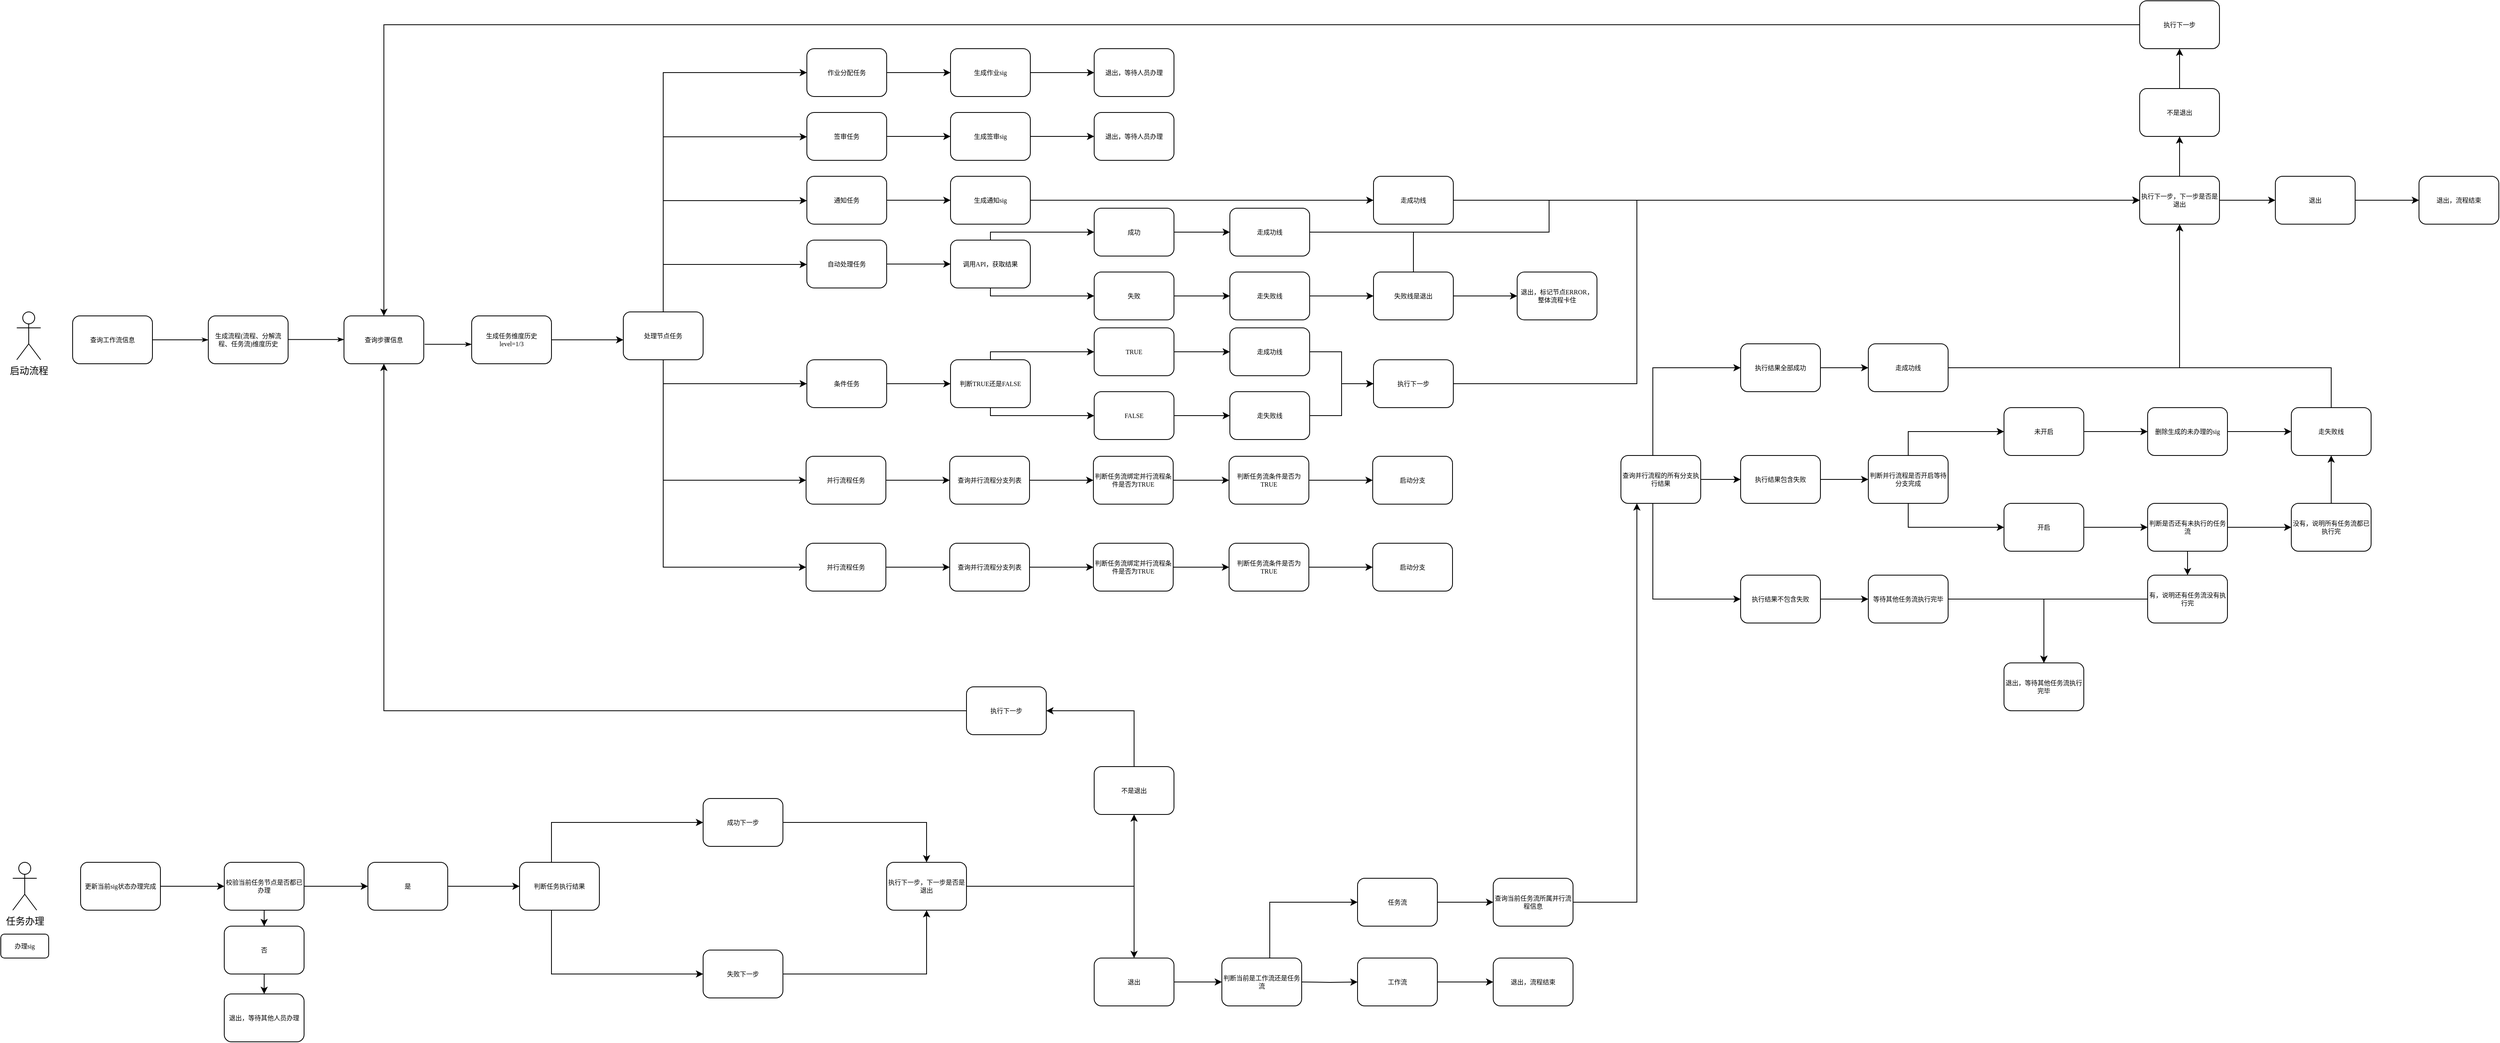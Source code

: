 <mxfile version="21.3.0" type="github">
  <diagram name="Page-1" id="74e2e168-ea6b-b213-b513-2b3c1d86103e">
    <mxGraphModel dx="2049" dy="1080" grid="1" gridSize="10" guides="1" tooltips="1" connect="1" arrows="1" fold="1" page="1" pageScale="1" pageWidth="1100" pageHeight="850" background="none" math="0" shadow="0">
      <root>
        <mxCell id="0" />
        <mxCell id="1" parent="0" />
        <mxCell id="Mo1ELPvoSkXUBXak0MwU-164" value="办理sig" style="rounded=1;whiteSpace=wrap;html=1;shadow=0;labelBackgroundColor=none;strokeWidth=1;fontFamily=Verdana;fontSize=8;align=center;" parent="1" vertex="1">
          <mxGeometry x="370" y="1660" width="60" height="30" as="geometry" />
        </mxCell>
        <mxCell id="Mo1ELPvoSkXUBXak0MwU-165" value="任务办理" style="shape=umlActor;verticalLabelPosition=bottom;verticalAlign=top;html=1;outlineConnect=0;" parent="1" vertex="1">
          <mxGeometry x="385" y="1570" width="30" height="60" as="geometry" />
        </mxCell>
        <mxCell id="Mo1ELPvoSkXUBXak0MwU-166" value="启动流程" style="shape=umlActor;verticalLabelPosition=bottom;verticalAlign=top;html=1;outlineConnect=0;" parent="1" vertex="1">
          <mxGeometry x="390" y="880" width="30" height="60" as="geometry" />
        </mxCell>
        <mxCell id="Mo1ELPvoSkXUBXak0MwU-169" value="" style="edgeStyle=orthogonalEdgeStyle;rounded=0;orthogonalLoop=1;jettySize=auto;html=1;entryX=0;entryY=0.5;entryDx=0;entryDy=0;" parent="1" source="Mo1ELPvoSkXUBXak0MwU-172" target="Mo1ELPvoSkXUBXak0MwU-186" edge="1">
          <mxGeometry relative="1" as="geometry">
            <mxPoint x="2520" y="1090" as="targetPoint" />
          </mxGeometry>
        </mxCell>
        <mxCell id="Mo1ELPvoSkXUBXak0MwU-170" value="" style="edgeStyle=orthogonalEdgeStyle;rounded=0;orthogonalLoop=1;jettySize=auto;html=1;entryX=0;entryY=0.5;entryDx=0;entryDy=0;" parent="1" source="Mo1ELPvoSkXUBXak0MwU-172" target="Mo1ELPvoSkXUBXak0MwU-182" edge="1">
          <mxGeometry relative="1" as="geometry">
            <mxPoint x="2510" y="1190" as="targetPoint" />
            <Array as="points">
              <mxPoint x="2440" y="1240" />
            </Array>
          </mxGeometry>
        </mxCell>
        <mxCell id="Mo1ELPvoSkXUBXak0MwU-171" value="" style="edgeStyle=orthogonalEdgeStyle;rounded=0;orthogonalLoop=1;jettySize=auto;html=1;entryX=0;entryY=0.5;entryDx=0;entryDy=0;" parent="1" source="Mo1ELPvoSkXUBXak0MwU-172" target="Mo1ELPvoSkXUBXak0MwU-174" edge="1">
          <mxGeometry relative="1" as="geometry">
            <mxPoint x="2510" y="1020" as="targetPoint" />
            <Array as="points">
              <mxPoint x="2440" y="950" />
            </Array>
          </mxGeometry>
        </mxCell>
        <mxCell id="Mo1ELPvoSkXUBXak0MwU-172" value="查询并行流程的所有分支执行结果" style="rounded=1;whiteSpace=wrap;html=1;shadow=0;labelBackgroundColor=none;strokeWidth=1;fontFamily=Verdana;fontSize=8;align=center;" parent="1" vertex="1">
          <mxGeometry x="2400" y="1060" width="100" height="60" as="geometry" />
        </mxCell>
        <mxCell id="Mo1ELPvoSkXUBXak0MwU-173" value="" style="edgeStyle=orthogonalEdgeStyle;rounded=0;orthogonalLoop=1;jettySize=auto;html=1;" parent="1" source="Mo1ELPvoSkXUBXak0MwU-174" edge="1">
          <mxGeometry relative="1" as="geometry">
            <mxPoint x="2710" y="950" as="targetPoint" />
          </mxGeometry>
        </mxCell>
        <mxCell id="Mo1ELPvoSkXUBXak0MwU-174" value="执行结果全部成功" style="rounded=1;whiteSpace=wrap;html=1;shadow=0;labelBackgroundColor=none;strokeWidth=1;fontFamily=Verdana;fontSize=8;align=center;" parent="1" vertex="1">
          <mxGeometry x="2550" y="920" width="100" height="60" as="geometry" />
        </mxCell>
        <mxCell id="Mo1ELPvoSkXUBXak0MwU-175" value="" style="edgeStyle=orthogonalEdgeStyle;rounded=0;orthogonalLoop=1;jettySize=auto;html=1;" parent="1" source="Mo1ELPvoSkXUBXak0MwU-177" target="Mo1ELPvoSkXUBXak0MwU-179" edge="1">
          <mxGeometry relative="1" as="geometry" />
        </mxCell>
        <mxCell id="Mo1ELPvoSkXUBXak0MwU-176" value="" style="edgeStyle=orthogonalEdgeStyle;rounded=0;orthogonalLoop=1;jettySize=auto;html=1;" parent="1" source="Mo1ELPvoSkXUBXak0MwU-177" target="Mo1ELPvoSkXUBXak0MwU-210" edge="1">
          <mxGeometry relative="1" as="geometry" />
        </mxCell>
        <mxCell id="Mo1ELPvoSkXUBXak0MwU-177" value="执行下一步，下一步是否是退出" style="rounded=1;whiteSpace=wrap;html=1;shadow=0;labelBackgroundColor=none;strokeWidth=1;fontFamily=Verdana;fontSize=8;align=center;" parent="1" vertex="1">
          <mxGeometry x="3050" y="710" width="100" height="60" as="geometry" />
        </mxCell>
        <mxCell id="Mo1ELPvoSkXUBXak0MwU-178" value="" style="edgeStyle=orthogonalEdgeStyle;rounded=0;orthogonalLoop=1;jettySize=auto;html=1;" parent="1" source="Mo1ELPvoSkXUBXak0MwU-179" target="Mo1ELPvoSkXUBXak0MwU-211" edge="1">
          <mxGeometry relative="1" as="geometry" />
        </mxCell>
        <mxCell id="Mo1ELPvoSkXUBXak0MwU-179" value="退出" style="rounded=1;whiteSpace=wrap;html=1;shadow=0;labelBackgroundColor=none;strokeWidth=1;fontFamily=Verdana;fontSize=8;align=center;" parent="1" vertex="1">
          <mxGeometry x="3220" y="710" width="100" height="60" as="geometry" />
        </mxCell>
        <mxCell id="Mo1ELPvoSkXUBXak0MwU-180" value="" style="edgeStyle=orthogonalEdgeStyle;rounded=0;orthogonalLoop=1;jettySize=auto;html=1;entryX=0.5;entryY=0;entryDx=0;entryDy=0;exitX=0;exitY=0.5;exitDx=0;exitDy=0;" parent="1" source="Mo1ELPvoSkXUBXak0MwU-294" target="Mo1ELPvoSkXUBXak0MwU-222" edge="1">
          <mxGeometry relative="1" as="geometry">
            <mxPoint x="2760" y="760" as="sourcePoint" />
            <mxPoint x="850" y="880" as="targetPoint" />
            <Array as="points">
              <mxPoint x="850" y="520" />
            </Array>
          </mxGeometry>
        </mxCell>
        <mxCell id="Mo1ELPvoSkXUBXak0MwU-181" value="" style="edgeStyle=orthogonalEdgeStyle;rounded=0;orthogonalLoop=1;jettySize=auto;html=1;" parent="1" source="Mo1ELPvoSkXUBXak0MwU-182" target="Mo1ELPvoSkXUBXak0MwU-184" edge="1">
          <mxGeometry relative="1" as="geometry" />
        </mxCell>
        <mxCell id="Mo1ELPvoSkXUBXak0MwU-182" value="执行结果不包含失败" style="rounded=1;whiteSpace=wrap;html=1;shadow=0;labelBackgroundColor=none;strokeWidth=1;fontFamily=Verdana;fontSize=8;align=center;" parent="1" vertex="1">
          <mxGeometry x="2550" y="1210" width="100" height="60" as="geometry" />
        </mxCell>
        <mxCell id="Mo1ELPvoSkXUBXak0MwU-183" value="" style="edgeStyle=orthogonalEdgeStyle;rounded=0;orthogonalLoop=1;jettySize=auto;html=1;" parent="1" source="Mo1ELPvoSkXUBXak0MwU-184" target="Mo1ELPvoSkXUBXak0MwU-190" edge="1">
          <mxGeometry relative="1" as="geometry" />
        </mxCell>
        <mxCell id="Mo1ELPvoSkXUBXak0MwU-184" value="等待其他任务流执行完毕" style="rounded=1;whiteSpace=wrap;html=1;shadow=0;labelBackgroundColor=none;strokeWidth=1;fontFamily=Verdana;fontSize=8;align=center;" parent="1" vertex="1">
          <mxGeometry x="2710" y="1210" width="100" height="60" as="geometry" />
        </mxCell>
        <mxCell id="Mo1ELPvoSkXUBXak0MwU-185" value="" style="edgeStyle=orthogonalEdgeStyle;rounded=0;orthogonalLoop=1;jettySize=auto;html=1;" parent="1" source="Mo1ELPvoSkXUBXak0MwU-186" target="Mo1ELPvoSkXUBXak0MwU-189" edge="1">
          <mxGeometry relative="1" as="geometry" />
        </mxCell>
        <mxCell id="Mo1ELPvoSkXUBXak0MwU-186" value="执行结果包含失败" style="rounded=1;whiteSpace=wrap;html=1;shadow=0;labelBackgroundColor=none;strokeWidth=1;fontFamily=Verdana;fontSize=8;align=center;" parent="1" vertex="1">
          <mxGeometry x="2550" y="1060" width="100" height="60" as="geometry" />
        </mxCell>
        <mxCell id="Mo1ELPvoSkXUBXak0MwU-187" value="" style="edgeStyle=orthogonalEdgeStyle;rounded=0;orthogonalLoop=1;jettySize=auto;html=1;" parent="1" source="Mo1ELPvoSkXUBXak0MwU-189" target="Mo1ELPvoSkXUBXak0MwU-194" edge="1">
          <mxGeometry relative="1" as="geometry">
            <Array as="points">
              <mxPoint x="2760" y="1150" />
            </Array>
          </mxGeometry>
        </mxCell>
        <mxCell id="Mo1ELPvoSkXUBXak0MwU-188" value="" style="edgeStyle=orthogonalEdgeStyle;rounded=0;orthogonalLoop=1;jettySize=auto;html=1;entryX=0;entryY=0.5;entryDx=0;entryDy=0;" parent="1" source="Mo1ELPvoSkXUBXak0MwU-189" target="Mo1ELPvoSkXUBXak0MwU-192" edge="1">
          <mxGeometry relative="1" as="geometry">
            <mxPoint x="2850" y="1030" as="targetPoint" />
            <Array as="points">
              <mxPoint x="2760" y="1030" />
              <mxPoint x="2880" y="1030" />
            </Array>
          </mxGeometry>
        </mxCell>
        <mxCell id="Mo1ELPvoSkXUBXak0MwU-189" value="判断并行流程是否开启等待分支完成" style="rounded=1;whiteSpace=wrap;html=1;shadow=0;labelBackgroundColor=none;strokeWidth=1;fontFamily=Verdana;fontSize=8;align=center;direction=west;" parent="1" vertex="1">
          <mxGeometry x="2710" y="1060" width="100" height="60" as="geometry" />
        </mxCell>
        <mxCell id="Mo1ELPvoSkXUBXak0MwU-190" value="退出，等待其他任务流执行完毕" style="rounded=1;whiteSpace=wrap;html=1;shadow=0;labelBackgroundColor=none;strokeWidth=1;fontFamily=Verdana;fontSize=8;align=center;" parent="1" vertex="1">
          <mxGeometry x="2880" y="1320" width="100" height="60" as="geometry" />
        </mxCell>
        <mxCell id="Mo1ELPvoSkXUBXak0MwU-191" value="" style="edgeStyle=orthogonalEdgeStyle;rounded=0;orthogonalLoop=1;jettySize=auto;html=1;" parent="1" source="Mo1ELPvoSkXUBXak0MwU-192" target="Mo1ELPvoSkXUBXak0MwU-321" edge="1">
          <mxGeometry relative="1" as="geometry" />
        </mxCell>
        <mxCell id="Mo1ELPvoSkXUBXak0MwU-192" value="未开启" style="rounded=1;whiteSpace=wrap;html=1;shadow=0;labelBackgroundColor=none;strokeWidth=1;fontFamily=Verdana;fontSize=8;align=center;" parent="1" vertex="1">
          <mxGeometry x="2880" y="1000" width="100" height="60" as="geometry" />
        </mxCell>
        <mxCell id="Mo1ELPvoSkXUBXak0MwU-193" value="" style="edgeStyle=orthogonalEdgeStyle;rounded=0;orthogonalLoop=1;jettySize=auto;html=1;" parent="1" source="Mo1ELPvoSkXUBXak0MwU-194" target="Mo1ELPvoSkXUBXak0MwU-197" edge="1">
          <mxGeometry relative="1" as="geometry" />
        </mxCell>
        <mxCell id="Mo1ELPvoSkXUBXak0MwU-194" value="开启" style="rounded=1;whiteSpace=wrap;html=1;shadow=0;labelBackgroundColor=none;strokeWidth=1;fontFamily=Verdana;fontSize=8;align=center;" parent="1" vertex="1">
          <mxGeometry x="2880" y="1120" width="100" height="60" as="geometry" />
        </mxCell>
        <mxCell id="Mo1ELPvoSkXUBXak0MwU-195" value="" style="edgeStyle=orthogonalEdgeStyle;rounded=0;orthogonalLoop=1;jettySize=auto;html=1;" parent="1" source="Mo1ELPvoSkXUBXak0MwU-197" target="Mo1ELPvoSkXUBXak0MwU-199" edge="1">
          <mxGeometry relative="1" as="geometry" />
        </mxCell>
        <mxCell id="Mo1ELPvoSkXUBXak0MwU-196" value="" style="edgeStyle=orthogonalEdgeStyle;rounded=0;orthogonalLoop=1;jettySize=auto;html=1;" parent="1" source="Mo1ELPvoSkXUBXak0MwU-197" target="Mo1ELPvoSkXUBXak0MwU-325" edge="1">
          <mxGeometry relative="1" as="geometry" />
        </mxCell>
        <mxCell id="Mo1ELPvoSkXUBXak0MwU-197" value="判断是否还有未执行的任务流" style="rounded=1;whiteSpace=wrap;html=1;shadow=0;labelBackgroundColor=none;strokeWidth=1;fontFamily=Verdana;fontSize=8;align=center;" parent="1" vertex="1">
          <mxGeometry x="3060" y="1120" width="100" height="60" as="geometry" />
        </mxCell>
        <mxCell id="Mo1ELPvoSkXUBXak0MwU-198" value="" style="edgeStyle=orthogonalEdgeStyle;rounded=0;orthogonalLoop=1;jettySize=auto;html=1;" parent="1" source="Mo1ELPvoSkXUBXak0MwU-199" target="Mo1ELPvoSkXUBXak0MwU-323" edge="1">
          <mxGeometry relative="1" as="geometry" />
        </mxCell>
        <mxCell id="Mo1ELPvoSkXUBXak0MwU-199" value="没有，说明所有任务流都已执行完" style="rounded=1;whiteSpace=wrap;html=1;shadow=0;labelBackgroundColor=none;strokeWidth=1;fontFamily=Verdana;fontSize=8;align=center;" parent="1" vertex="1">
          <mxGeometry x="3240" y="1120" width="100" height="60" as="geometry" />
        </mxCell>
        <mxCell id="Mo1ELPvoSkXUBXak0MwU-200" value="" style="edgeStyle=orthogonalEdgeStyle;rounded=0;orthogonalLoop=1;jettySize=auto;html=1;" parent="1" target="Mo1ELPvoSkXUBXak0MwU-203" edge="1">
          <mxGeometry relative="1" as="geometry">
            <mxPoint x="1960" y="1690" as="sourcePoint" />
            <Array as="points">
              <mxPoint x="1960" y="1620" />
            </Array>
          </mxGeometry>
        </mxCell>
        <mxCell id="Mo1ELPvoSkXUBXak0MwU-201" value="" style="edgeStyle=orthogonalEdgeStyle;rounded=0;orthogonalLoop=1;jettySize=auto;html=1;" parent="1" target="Mo1ELPvoSkXUBXak0MwU-205" edge="1">
          <mxGeometry relative="1" as="geometry">
            <mxPoint x="2000" y="1720" as="sourcePoint" />
          </mxGeometry>
        </mxCell>
        <mxCell id="Mo1ELPvoSkXUBXak0MwU-202" value="" style="edgeStyle=orthogonalEdgeStyle;rounded=0;orthogonalLoop=1;jettySize=auto;html=1;" parent="1" source="Mo1ELPvoSkXUBXak0MwU-203" target="Mo1ELPvoSkXUBXak0MwU-208" edge="1">
          <mxGeometry relative="1" as="geometry" />
        </mxCell>
        <mxCell id="Mo1ELPvoSkXUBXak0MwU-203" value="任务流" style="rounded=1;whiteSpace=wrap;html=1;shadow=0;labelBackgroundColor=none;strokeWidth=1;fontFamily=Verdana;fontSize=8;align=center;" parent="1" vertex="1">
          <mxGeometry x="2070" y="1590" width="100" height="60" as="geometry" />
        </mxCell>
        <mxCell id="Mo1ELPvoSkXUBXak0MwU-204" value="" style="edgeStyle=orthogonalEdgeStyle;rounded=0;orthogonalLoop=1;jettySize=auto;html=1;" parent="1" source="Mo1ELPvoSkXUBXak0MwU-205" target="Mo1ELPvoSkXUBXak0MwU-206" edge="1">
          <mxGeometry relative="1" as="geometry" />
        </mxCell>
        <mxCell id="Mo1ELPvoSkXUBXak0MwU-205" value="工作流" style="rounded=1;whiteSpace=wrap;html=1;shadow=0;labelBackgroundColor=none;strokeWidth=1;fontFamily=Verdana;fontSize=8;align=center;" parent="1" vertex="1">
          <mxGeometry x="2070" y="1690" width="100" height="60" as="geometry" />
        </mxCell>
        <mxCell id="Mo1ELPvoSkXUBXak0MwU-206" value="退出，流程结束" style="rounded=1;whiteSpace=wrap;html=1;shadow=0;labelBackgroundColor=none;strokeWidth=1;fontFamily=Verdana;fontSize=8;align=center;" parent="1" vertex="1">
          <mxGeometry x="2240" y="1690" width="100" height="60" as="geometry" />
        </mxCell>
        <mxCell id="Mo1ELPvoSkXUBXak0MwU-207" value="" style="edgeStyle=orthogonalEdgeStyle;rounded=0;orthogonalLoop=1;jettySize=auto;html=1;" parent="1" source="Mo1ELPvoSkXUBXak0MwU-208" target="Mo1ELPvoSkXUBXak0MwU-172" edge="1">
          <mxGeometry relative="1" as="geometry">
            <Array as="points">
              <mxPoint x="2420" y="1620" />
            </Array>
          </mxGeometry>
        </mxCell>
        <mxCell id="Mo1ELPvoSkXUBXak0MwU-208" value="查询当前任务流所属并行流程信息" style="rounded=1;whiteSpace=wrap;html=1;shadow=0;labelBackgroundColor=none;strokeWidth=1;fontFamily=Verdana;fontSize=8;align=center;" parent="1" vertex="1">
          <mxGeometry x="2240" y="1590" width="100" height="60" as="geometry" />
        </mxCell>
        <mxCell id="Mo1ELPvoSkXUBXak0MwU-209" value="" style="edgeStyle=orthogonalEdgeStyle;rounded=0;orthogonalLoop=1;jettySize=auto;html=1;" parent="1" source="Mo1ELPvoSkXUBXak0MwU-210" target="Mo1ELPvoSkXUBXak0MwU-294" edge="1">
          <mxGeometry relative="1" as="geometry" />
        </mxCell>
        <mxCell id="Mo1ELPvoSkXUBXak0MwU-210" value="不是退出" style="rounded=1;whiteSpace=wrap;html=1;shadow=0;labelBackgroundColor=none;strokeWidth=1;fontFamily=Verdana;fontSize=8;align=center;" parent="1" vertex="1">
          <mxGeometry x="3050" y="600" width="100" height="60" as="geometry" />
        </mxCell>
        <mxCell id="Mo1ELPvoSkXUBXak0MwU-211" value="退出，流程结束" style="rounded=1;whiteSpace=wrap;html=1;shadow=0;labelBackgroundColor=none;strokeWidth=1;fontFamily=Verdana;fontSize=8;align=center;" parent="1" vertex="1">
          <mxGeometry x="3400" y="710" width="100" height="60" as="geometry" />
        </mxCell>
        <mxCell id="Mo1ELPvoSkXUBXak0MwU-212" value="查询工作流信息" style="rounded=1;whiteSpace=wrap;html=1;shadow=0;labelBackgroundColor=none;strokeWidth=1;fontFamily=Verdana;fontSize=8;align=center;" parent="1" vertex="1">
          <mxGeometry x="460" y="885" width="100" height="60" as="geometry" />
        </mxCell>
        <mxCell id="Mo1ELPvoSkXUBXak0MwU-213" value="更新当前sig状态办理完成" style="rounded=1;whiteSpace=wrap;html=1;shadow=0;labelBackgroundColor=none;strokeWidth=1;fontFamily=Verdana;fontSize=8;align=center;" parent="1" vertex="1">
          <mxGeometry x="470" y="1570" width="100" height="60" as="geometry" />
        </mxCell>
        <mxCell id="Mo1ELPvoSkXUBXak0MwU-214" style="edgeStyle=orthogonalEdgeStyle;rounded=1;html=1;labelBackgroundColor=none;startArrow=none;startFill=0;startSize=5;endArrow=classicThin;endFill=1;endSize=5;jettySize=auto;orthogonalLoop=1;strokeWidth=1;fontFamily=Verdana;fontSize=8" parent="1" source="Mo1ELPvoSkXUBXak0MwU-212" target="Mo1ELPvoSkXUBXak0MwU-215" edge="1">
          <mxGeometry relative="1" as="geometry" />
        </mxCell>
        <mxCell id="Mo1ELPvoSkXUBXak0MwU-215" value="生成流程(流程、分解流程、任务流)维度历史&lt;br&gt;" style="rounded=1;whiteSpace=wrap;html=1;shadow=0;labelBackgroundColor=none;strokeWidth=1;fontFamily=Verdana;fontSize=8;align=center;" parent="1" vertex="1">
          <mxGeometry x="630" y="885" width="100" height="60" as="geometry" />
        </mxCell>
        <mxCell id="Mo1ELPvoSkXUBXak0MwU-216" style="edgeStyle=orthogonalEdgeStyle;rounded=1;html=1;labelBackgroundColor=none;startArrow=none;startFill=0;startSize=5;endArrow=classicThin;endFill=1;endSize=5;jettySize=auto;orthogonalLoop=1;strokeWidth=1;fontFamily=Verdana;fontSize=8" parent="1" edge="1">
          <mxGeometry relative="1" as="geometry">
            <mxPoint x="730" y="914.66" as="sourcePoint" />
            <mxPoint x="800" y="914.66" as="targetPoint" />
          </mxGeometry>
        </mxCell>
        <mxCell id="Mo1ELPvoSkXUBXak0MwU-217" value="" style="edgeStyle=orthogonalEdgeStyle;rounded=0;orthogonalLoop=1;jettySize=auto;html=1;" parent="1" source="Mo1ELPvoSkXUBXak0MwU-218" target="Mo1ELPvoSkXUBXak0MwU-220" edge="1">
          <mxGeometry relative="1" as="geometry" />
        </mxCell>
        <mxCell id="Mo1ELPvoSkXUBXak0MwU-218" value="校验当前任务节点是否都已办理" style="rounded=1;whiteSpace=wrap;html=1;shadow=0;labelBackgroundColor=none;strokeWidth=1;fontFamily=Verdana;fontSize=8;align=center;" parent="1" vertex="1">
          <mxGeometry x="650" y="1570" width="100" height="60" as="geometry" />
        </mxCell>
        <mxCell id="Mo1ELPvoSkXUBXak0MwU-219" value="" style="edgeStyle=orthogonalEdgeStyle;rounded=0;orthogonalLoop=1;jettySize=auto;html=1;" parent="1" source="Mo1ELPvoSkXUBXak0MwU-220" target="Mo1ELPvoSkXUBXak0MwU-221" edge="1">
          <mxGeometry relative="1" as="geometry" />
        </mxCell>
        <mxCell id="Mo1ELPvoSkXUBXak0MwU-220" value="否" style="rounded=1;whiteSpace=wrap;html=1;shadow=0;labelBackgroundColor=none;strokeWidth=1;fontFamily=Verdana;fontSize=8;align=center;" parent="1" vertex="1">
          <mxGeometry x="650" y="1650" width="100" height="60" as="geometry" />
        </mxCell>
        <mxCell id="Mo1ELPvoSkXUBXak0MwU-221" value="退出，等待其他人员办理" style="rounded=1;whiteSpace=wrap;html=1;shadow=0;labelBackgroundColor=none;strokeWidth=1;fontFamily=Verdana;fontSize=8;align=center;" parent="1" vertex="1">
          <mxGeometry x="650" y="1735" width="100" height="60" as="geometry" />
        </mxCell>
        <mxCell id="Mo1ELPvoSkXUBXak0MwU-222" value="查询步骤信息" style="rounded=1;whiteSpace=wrap;html=1;shadow=0;labelBackgroundColor=none;strokeWidth=1;fontFamily=Verdana;fontSize=8;align=center;" parent="1" vertex="1">
          <mxGeometry x="800" y="885" width="100" height="60" as="geometry" />
        </mxCell>
        <mxCell id="Mo1ELPvoSkXUBXak0MwU-223" value="是" style="rounded=1;whiteSpace=wrap;html=1;shadow=0;labelBackgroundColor=none;strokeWidth=1;fontFamily=Verdana;fontSize=8;align=center;" parent="1" vertex="1">
          <mxGeometry x="830" y="1570" width="100" height="60" as="geometry" />
        </mxCell>
        <mxCell id="Mo1ELPvoSkXUBXak0MwU-224" value="生成任务维度历史&lt;br&gt;level=1/3" style="rounded=1;whiteSpace=wrap;html=1;shadow=0;labelBackgroundColor=none;strokeWidth=1;fontFamily=Verdana;fontSize=8;align=center;" parent="1" vertex="1">
          <mxGeometry x="960" y="885" width="100" height="60" as="geometry" />
        </mxCell>
        <mxCell id="Mo1ELPvoSkXUBXak0MwU-225" value="判断任务执行结果" style="rounded=1;whiteSpace=wrap;html=1;shadow=0;labelBackgroundColor=none;strokeWidth=1;fontFamily=Verdana;fontSize=8;align=center;" parent="1" vertex="1">
          <mxGeometry x="1020" y="1570" width="100" height="60" as="geometry" />
        </mxCell>
        <mxCell id="Mo1ELPvoSkXUBXak0MwU-226" value="" style="edgeStyle=orthogonalEdgeStyle;rounded=0;orthogonalLoop=1;jettySize=auto;html=1;exitX=0.5;exitY=0;exitDx=0;exitDy=0;entryX=0;entryY=0.5;entryDx=0;entryDy=0;" parent="1" source="Mo1ELPvoSkXUBXak0MwU-227" target="Mo1ELPvoSkXUBXak0MwU-258" edge="1">
          <mxGeometry relative="1" as="geometry">
            <mxPoint x="1380" y="720" as="targetPoint" />
            <Array as="points">
              <mxPoint x="1200" y="580" />
            </Array>
          </mxGeometry>
        </mxCell>
        <mxCell id="p_1ujIEU_TvKa2vmPhwm-10" style="edgeStyle=orthogonalEdgeStyle;rounded=0;orthogonalLoop=1;jettySize=auto;html=1;exitX=0.5;exitY=1;exitDx=0;exitDy=0;entryX=0;entryY=0.5;entryDx=0;entryDy=0;" edge="1" parent="1" source="Mo1ELPvoSkXUBXak0MwU-227" target="p_1ujIEU_TvKa2vmPhwm-2">
          <mxGeometry relative="1" as="geometry" />
        </mxCell>
        <mxCell id="p_1ujIEU_TvKa2vmPhwm-11" style="edgeStyle=orthogonalEdgeStyle;rounded=0;orthogonalLoop=1;jettySize=auto;html=1;exitX=0.5;exitY=1;exitDx=0;exitDy=0;entryX=0;entryY=0.5;entryDx=0;entryDy=0;" edge="1" parent="1" source="Mo1ELPvoSkXUBXak0MwU-227" target="Mo1ELPvoSkXUBXak0MwU-260">
          <mxGeometry relative="1" as="geometry" />
        </mxCell>
        <mxCell id="Mo1ELPvoSkXUBXak0MwU-227" value="处理节点任务" style="rounded=1;whiteSpace=wrap;html=1;shadow=0;labelBackgroundColor=none;strokeWidth=1;fontFamily=Verdana;fontSize=8;align=center;" parent="1" vertex="1">
          <mxGeometry x="1150" y="880" width="100" height="60" as="geometry" />
        </mxCell>
        <mxCell id="Mo1ELPvoSkXUBXak0MwU-228" value="" style="edgeStyle=orthogonalEdgeStyle;rounded=0;orthogonalLoop=1;jettySize=auto;html=1;entryX=0.5;entryY=0;entryDx=0;entryDy=0;" parent="1" source="Mo1ELPvoSkXUBXak0MwU-229" target="Mo1ELPvoSkXUBXak0MwU-245" edge="1">
          <mxGeometry relative="1" as="geometry">
            <mxPoint x="1530" y="1560" as="targetPoint" />
          </mxGeometry>
        </mxCell>
        <mxCell id="Mo1ELPvoSkXUBXak0MwU-229" value="成功下一步" style="rounded=1;whiteSpace=wrap;html=1;shadow=0;labelBackgroundColor=none;strokeWidth=1;fontFamily=Verdana;fontSize=8;align=center;" parent="1" vertex="1">
          <mxGeometry x="1250" y="1490" width="100" height="60" as="geometry" />
        </mxCell>
        <mxCell id="Mo1ELPvoSkXUBXak0MwU-230" value="" style="edgeStyle=orthogonalEdgeStyle;rounded=0;orthogonalLoop=1;jettySize=auto;html=1;entryX=0.5;entryY=1;entryDx=0;entryDy=0;" parent="1" source="Mo1ELPvoSkXUBXak0MwU-231" target="Mo1ELPvoSkXUBXak0MwU-245" edge="1">
          <mxGeometry relative="1" as="geometry">
            <mxPoint x="1430" y="1710" as="targetPoint" />
          </mxGeometry>
        </mxCell>
        <mxCell id="Mo1ELPvoSkXUBXak0MwU-231" value="失败下一步" style="rounded=1;whiteSpace=wrap;html=1;shadow=0;labelBackgroundColor=none;strokeWidth=1;fontFamily=Verdana;fontSize=8;align=center;" parent="1" vertex="1">
          <mxGeometry x="1250" y="1680" width="100" height="60" as="geometry" />
        </mxCell>
        <mxCell id="Mo1ELPvoSkXUBXak0MwU-232" style="edgeStyle=orthogonalEdgeStyle;rounded=1;html=1;labelBackgroundColor=none;startArrow=none;startFill=0;startSize=5;endArrow=classicThin;endFill=1;endSize=5;jettySize=auto;orthogonalLoop=1;strokeWidth=1;fontFamily=Verdana;fontSize=8;exitX=1.011;exitY=0.593;exitDx=0;exitDy=0;exitPerimeter=0;" parent="1" source="Mo1ELPvoSkXUBXak0MwU-222" target="Mo1ELPvoSkXUBXak0MwU-224" edge="1">
          <mxGeometry relative="1" as="geometry">
            <mxPoint x="740.0" y="924.66" as="sourcePoint" />
            <mxPoint x="810.0" y="924.66" as="targetPoint" />
            <Array as="points">
              <mxPoint x="940" y="920" />
              <mxPoint x="940" y="920" />
            </Array>
          </mxGeometry>
        </mxCell>
        <mxCell id="Mo1ELPvoSkXUBXak0MwU-233" value="" style="edgeStyle=orthogonalEdgeStyle;rounded=0;orthogonalLoop=1;jettySize=auto;html=1;" parent="1" source="Mo1ELPvoSkXUBXak0MwU-224" target="Mo1ELPvoSkXUBXak0MwU-227" edge="1">
          <mxGeometry relative="1" as="geometry">
            <Array as="points">
              <mxPoint x="1100" y="915" />
              <mxPoint x="1100" y="915" />
            </Array>
          </mxGeometry>
        </mxCell>
        <mxCell id="Mo1ELPvoSkXUBXak0MwU-234" value="" style="edgeStyle=orthogonalEdgeStyle;rounded=0;orthogonalLoop=1;jettySize=auto;html=1;" parent="1" source="Mo1ELPvoSkXUBXak0MwU-213" target="Mo1ELPvoSkXUBXak0MwU-218" edge="1">
          <mxGeometry relative="1" as="geometry" />
        </mxCell>
        <mxCell id="Mo1ELPvoSkXUBXak0MwU-235" value="" style="edgeStyle=orthogonalEdgeStyle;rounded=0;orthogonalLoop=1;jettySize=auto;html=1;" parent="1" source="Mo1ELPvoSkXUBXak0MwU-218" target="Mo1ELPvoSkXUBXak0MwU-223" edge="1">
          <mxGeometry relative="1" as="geometry" />
        </mxCell>
        <mxCell id="Mo1ELPvoSkXUBXak0MwU-236" value="" style="edgeStyle=orthogonalEdgeStyle;rounded=0;orthogonalLoop=1;jettySize=auto;html=1;entryX=0;entryY=0.5;entryDx=0;entryDy=0;" parent="1" source="Mo1ELPvoSkXUBXak0MwU-223" target="Mo1ELPvoSkXUBXak0MwU-225" edge="1">
          <mxGeometry relative="1" as="geometry">
            <mxPoint x="1010" y="1600" as="targetPoint" />
          </mxGeometry>
        </mxCell>
        <mxCell id="Mo1ELPvoSkXUBXak0MwU-237" value="" style="edgeStyle=orthogonalEdgeStyle;rounded=0;orthogonalLoop=1;jettySize=auto;html=1;" parent="1" source="Mo1ELPvoSkXUBXak0MwU-225" target="Mo1ELPvoSkXUBXak0MwU-229" edge="1">
          <mxGeometry relative="1" as="geometry">
            <Array as="points">
              <mxPoint x="1060" y="1520" />
            </Array>
          </mxGeometry>
        </mxCell>
        <mxCell id="Mo1ELPvoSkXUBXak0MwU-238" value="" style="edgeStyle=orthogonalEdgeStyle;rounded=0;orthogonalLoop=1;jettySize=auto;html=1;" parent="1" source="Mo1ELPvoSkXUBXak0MwU-225" target="Mo1ELPvoSkXUBXak0MwU-231" edge="1">
          <mxGeometry relative="1" as="geometry">
            <Array as="points">
              <mxPoint x="1060" y="1710" />
            </Array>
          </mxGeometry>
        </mxCell>
        <mxCell id="Mo1ELPvoSkXUBXak0MwU-239" value="退出" style="rounded=1;whiteSpace=wrap;html=1;shadow=0;labelBackgroundColor=none;strokeWidth=1;fontFamily=Verdana;fontSize=8;align=center;" parent="1" vertex="1">
          <mxGeometry x="1740" y="1690" width="100" height="60" as="geometry" />
        </mxCell>
        <mxCell id="Mo1ELPvoSkXUBXak0MwU-240" value="" style="edgeStyle=orthogonalEdgeStyle;rounded=0;orthogonalLoop=1;jettySize=auto;html=1;entryX=0.5;entryY=1;entryDx=0;entryDy=0;" parent="1" source="Mo1ELPvoSkXUBXak0MwU-315" target="Mo1ELPvoSkXUBXak0MwU-222" edge="1">
          <mxGeometry relative="1" as="geometry">
            <mxPoint x="850" y="950" as="targetPoint" />
            <Array as="points" />
          </mxGeometry>
        </mxCell>
        <mxCell id="Mo1ELPvoSkXUBXak0MwU-241" value="" style="edgeStyle=orthogonalEdgeStyle;rounded=0;orthogonalLoop=1;jettySize=auto;html=1;entryX=1;entryY=0.5;entryDx=0;entryDy=0;" parent="1" source="Mo1ELPvoSkXUBXak0MwU-242" target="Mo1ELPvoSkXUBXak0MwU-315" edge="1">
          <mxGeometry relative="1" as="geometry">
            <mxPoint x="1790" y="1355" as="targetPoint" />
            <Array as="points">
              <mxPoint x="1790" y="1380" />
            </Array>
          </mxGeometry>
        </mxCell>
        <mxCell id="Mo1ELPvoSkXUBXak0MwU-242" value="不是退出" style="rounded=1;whiteSpace=wrap;html=1;shadow=0;labelBackgroundColor=none;strokeWidth=1;fontFamily=Verdana;fontSize=8;align=center;" parent="1" vertex="1">
          <mxGeometry x="1740" y="1450" width="100" height="60" as="geometry" />
        </mxCell>
        <mxCell id="Mo1ELPvoSkXUBXak0MwU-243" value="判断当前是工作流还是任务流" style="rounded=1;whiteSpace=wrap;html=1;shadow=0;labelBackgroundColor=none;strokeWidth=1;fontFamily=Verdana;fontSize=8;align=center;" parent="1" vertex="1">
          <mxGeometry x="1900" y="1690" width="100" height="60" as="geometry" />
        </mxCell>
        <mxCell id="Mo1ELPvoSkXUBXak0MwU-244" value="" style="edgeStyle=orthogonalEdgeStyle;rounded=0;orthogonalLoop=1;jettySize=auto;html=1;" parent="1" source="Mo1ELPvoSkXUBXak0MwU-239" target="Mo1ELPvoSkXUBXak0MwU-243" edge="1">
          <mxGeometry relative="1" as="geometry" />
        </mxCell>
        <mxCell id="Mo1ELPvoSkXUBXak0MwU-245" value="执行下一步，下一步是否是退出" style="rounded=1;whiteSpace=wrap;html=1;shadow=0;labelBackgroundColor=none;strokeWidth=1;fontFamily=Verdana;fontSize=8;align=center;" parent="1" vertex="1">
          <mxGeometry x="1480" y="1570" width="100" height="60" as="geometry" />
        </mxCell>
        <mxCell id="Mo1ELPvoSkXUBXak0MwU-246" style="edgeStyle=orthogonalEdgeStyle;rounded=0;orthogonalLoop=1;jettySize=auto;html=1;exitX=1;exitY=0.5;exitDx=0;exitDy=0;entryX=0.5;entryY=1;entryDx=0;entryDy=0;" parent="1" source="Mo1ELPvoSkXUBXak0MwU-245" target="Mo1ELPvoSkXUBXak0MwU-242" edge="1">
          <mxGeometry relative="1" as="geometry">
            <Array as="points">
              <mxPoint x="1790" y="1600" />
            </Array>
            <mxPoint x="1790" y="1520" as="targetPoint" />
          </mxGeometry>
        </mxCell>
        <mxCell id="Mo1ELPvoSkXUBXak0MwU-247" value="" style="edgeStyle=orthogonalEdgeStyle;rounded=0;orthogonalLoop=1;jettySize=auto;html=1;" parent="1" source="Mo1ELPvoSkXUBXak0MwU-245" target="Mo1ELPvoSkXUBXak0MwU-239" edge="1">
          <mxGeometry relative="1" as="geometry">
            <Array as="points">
              <mxPoint x="1790" y="1600" />
            </Array>
          </mxGeometry>
        </mxCell>
        <mxCell id="Mo1ELPvoSkXUBXak0MwU-248" value="" style="edgeStyle=orthogonalEdgeStyle;rounded=0;orthogonalLoop=1;jettySize=auto;html=1;" parent="1" edge="1">
          <mxGeometry relative="1" as="geometry">
            <mxPoint x="1200" y="739.5" as="sourcePoint" />
            <mxPoint x="1380" y="740.5" as="targetPoint" />
            <Array as="points">
              <mxPoint x="1200" y="740.5" />
              <mxPoint x="1380" y="740.5" />
            </Array>
          </mxGeometry>
        </mxCell>
        <mxCell id="Mo1ELPvoSkXUBXak0MwU-250" value="" style="edgeStyle=orthogonalEdgeStyle;rounded=0;orthogonalLoop=1;jettySize=auto;html=1;entryX=0;entryY=0.5;entryDx=0;entryDy=0;" parent="1" target="Mo1ELPvoSkXUBXak0MwU-262" edge="1">
          <mxGeometry relative="1" as="geometry">
            <mxPoint x="1200" y="1020" as="sourcePoint" />
            <mxPoint x="1360" y="1020" as="targetPoint" />
            <Array as="points">
              <mxPoint x="1200" y="970" />
            </Array>
          </mxGeometry>
        </mxCell>
        <mxCell id="Mo1ELPvoSkXUBXak0MwU-251" value="" style="edgeStyle=orthogonalEdgeStyle;rounded=0;orthogonalLoop=1;jettySize=auto;html=1;" parent="1" source="Mo1ELPvoSkXUBXak0MwU-252" edge="1">
          <mxGeometry relative="1" as="geometry">
            <mxPoint x="1560" y="820" as="targetPoint" />
          </mxGeometry>
        </mxCell>
        <mxCell id="Mo1ELPvoSkXUBXak0MwU-252" value="自动处理任务" style="rounded=1;whiteSpace=wrap;html=1;shadow=0;labelBackgroundColor=none;strokeWidth=1;fontFamily=Verdana;fontSize=8;align=center;" parent="1" vertex="1">
          <mxGeometry x="1380" y="790" width="100" height="60" as="geometry" />
        </mxCell>
        <mxCell id="Mo1ELPvoSkXUBXak0MwU-253" value="" style="edgeStyle=orthogonalEdgeStyle;rounded=0;orthogonalLoop=1;jettySize=auto;html=1;" parent="1" source="Mo1ELPvoSkXUBXak0MwU-254" target="Mo1ELPvoSkXUBXak0MwU-268" edge="1">
          <mxGeometry relative="1" as="geometry" />
        </mxCell>
        <mxCell id="Mo1ELPvoSkXUBXak0MwU-254" value="通知任务" style="rounded=1;whiteSpace=wrap;html=1;shadow=0;labelBackgroundColor=none;strokeWidth=1;fontFamily=Verdana;fontSize=8;align=center;" parent="1" vertex="1">
          <mxGeometry x="1380" y="710" width="100" height="60" as="geometry" />
        </mxCell>
        <mxCell id="Mo1ELPvoSkXUBXak0MwU-255" value="" style="edgeStyle=orthogonalEdgeStyle;rounded=0;orthogonalLoop=1;jettySize=auto;html=1;" parent="1" source="Mo1ELPvoSkXUBXak0MwU-256" target="Mo1ELPvoSkXUBXak0MwU-266" edge="1">
          <mxGeometry relative="1" as="geometry" />
        </mxCell>
        <mxCell id="Mo1ELPvoSkXUBXak0MwU-256" value="签审任务" style="rounded=1;whiteSpace=wrap;html=1;shadow=0;labelBackgroundColor=none;strokeWidth=1;fontFamily=Verdana;fontSize=8;align=center;" parent="1" vertex="1">
          <mxGeometry x="1380" y="630" width="100" height="60" as="geometry" />
        </mxCell>
        <mxCell id="Mo1ELPvoSkXUBXak0MwU-257" value="" style="edgeStyle=orthogonalEdgeStyle;rounded=0;orthogonalLoop=1;jettySize=auto;html=1;" parent="1" source="Mo1ELPvoSkXUBXak0MwU-258" target="Mo1ELPvoSkXUBXak0MwU-264" edge="1">
          <mxGeometry relative="1" as="geometry" />
        </mxCell>
        <mxCell id="Mo1ELPvoSkXUBXak0MwU-258" value="作业分配任务" style="rounded=1;whiteSpace=wrap;html=1;shadow=0;labelBackgroundColor=none;strokeWidth=1;fontFamily=Verdana;fontSize=8;align=center;" parent="1" vertex="1">
          <mxGeometry x="1380" y="550" width="100" height="60" as="geometry" />
        </mxCell>
        <mxCell id="Mo1ELPvoSkXUBXak0MwU-259" value="" style="edgeStyle=orthogonalEdgeStyle;rounded=0;orthogonalLoop=1;jettySize=auto;html=1;" parent="1" source="Mo1ELPvoSkXUBXak0MwU-260" target="Mo1ELPvoSkXUBXak0MwU-272" edge="1">
          <mxGeometry relative="1" as="geometry" />
        </mxCell>
        <mxCell id="Mo1ELPvoSkXUBXak0MwU-260" value="并行流程任务" style="rounded=1;whiteSpace=wrap;html=1;shadow=0;labelBackgroundColor=none;strokeWidth=1;fontFamily=Verdana;fontSize=8;align=center;" parent="1" vertex="1">
          <mxGeometry x="1379" y="1061" width="100" height="60" as="geometry" />
        </mxCell>
        <mxCell id="Mo1ELPvoSkXUBXak0MwU-261" value="" style="edgeStyle=orthogonalEdgeStyle;rounded=0;orthogonalLoop=1;jettySize=auto;html=1;" parent="1" source="Mo1ELPvoSkXUBXak0MwU-262" target="Mo1ELPvoSkXUBXak0MwU-270" edge="1">
          <mxGeometry relative="1" as="geometry" />
        </mxCell>
        <mxCell id="Mo1ELPvoSkXUBXak0MwU-262" value="条件任务" style="rounded=1;whiteSpace=wrap;html=1;shadow=0;labelBackgroundColor=none;strokeWidth=1;fontFamily=Verdana;fontSize=8;align=center;" parent="1" vertex="1">
          <mxGeometry x="1380" y="940" width="100" height="60" as="geometry" />
        </mxCell>
        <mxCell id="Mo1ELPvoSkXUBXak0MwU-263" value="" style="edgeStyle=orthogonalEdgeStyle;rounded=0;orthogonalLoop=1;jettySize=auto;html=1;" parent="1" source="Mo1ELPvoSkXUBXak0MwU-264" target="Mo1ELPvoSkXUBXak0MwU-282" edge="1">
          <mxGeometry relative="1" as="geometry" />
        </mxCell>
        <mxCell id="Mo1ELPvoSkXUBXak0MwU-264" value="生成作业sig" style="rounded=1;whiteSpace=wrap;html=1;shadow=0;labelBackgroundColor=none;strokeWidth=1;fontFamily=Verdana;fontSize=8;align=center;" parent="1" vertex="1">
          <mxGeometry x="1560" y="550" width="100" height="60" as="geometry" />
        </mxCell>
        <mxCell id="Mo1ELPvoSkXUBXak0MwU-265" value="" style="edgeStyle=orthogonalEdgeStyle;rounded=0;orthogonalLoop=1;jettySize=auto;html=1;" parent="1" source="Mo1ELPvoSkXUBXak0MwU-266" target="Mo1ELPvoSkXUBXak0MwU-284" edge="1">
          <mxGeometry relative="1" as="geometry" />
        </mxCell>
        <mxCell id="Mo1ELPvoSkXUBXak0MwU-266" value="生成签审sig" style="rounded=1;whiteSpace=wrap;html=1;shadow=0;labelBackgroundColor=none;strokeWidth=1;fontFamily=Verdana;fontSize=8;align=center;" parent="1" vertex="1">
          <mxGeometry x="1560" y="630" width="100" height="60" as="geometry" />
        </mxCell>
        <mxCell id="Mo1ELPvoSkXUBXak0MwU-267" value="" style="edgeStyle=orthogonalEdgeStyle;rounded=0;orthogonalLoop=1;jettySize=auto;html=1;exitX=1;exitY=0.25;exitDx=0;exitDy=0;" parent="1" source="Mo1ELPvoSkXUBXak0MwU-268" target="Mo1ELPvoSkXUBXak0MwU-286" edge="1">
          <mxGeometry relative="1" as="geometry">
            <Array as="points">
              <mxPoint x="1660" y="740" />
              <mxPoint x="2100" y="740" />
            </Array>
          </mxGeometry>
        </mxCell>
        <mxCell id="Mo1ELPvoSkXUBXak0MwU-268" value="生成通知sig" style="rounded=1;whiteSpace=wrap;html=1;shadow=0;labelBackgroundColor=none;strokeWidth=1;fontFamily=Verdana;fontSize=8;align=center;" parent="1" vertex="1">
          <mxGeometry x="1560" y="710" width="100" height="60" as="geometry" />
        </mxCell>
        <mxCell id="Mo1ELPvoSkXUBXak0MwU-269" value="" style="edgeStyle=orthogonalEdgeStyle;rounded=0;orthogonalLoop=1;jettySize=auto;html=1;" parent="1" source="Mo1ELPvoSkXUBXak0MwU-270" target="Mo1ELPvoSkXUBXak0MwU-291" edge="1">
          <mxGeometry relative="1" as="geometry">
            <Array as="points">
              <mxPoint x="1610" y="930" />
            </Array>
          </mxGeometry>
        </mxCell>
        <mxCell id="Mo1ELPvoSkXUBXak0MwU-270" value="判断TRUE还是FALSE" style="rounded=1;whiteSpace=wrap;html=1;shadow=0;labelBackgroundColor=none;strokeWidth=1;fontFamily=Verdana;fontSize=8;align=center;" parent="1" vertex="1">
          <mxGeometry x="1560" y="940" width="100" height="60" as="geometry" />
        </mxCell>
        <mxCell id="Mo1ELPvoSkXUBXak0MwU-271" value="" style="edgeStyle=orthogonalEdgeStyle;rounded=0;orthogonalLoop=1;jettySize=auto;html=1;" parent="1" source="Mo1ELPvoSkXUBXak0MwU-272" target="Mo1ELPvoSkXUBXak0MwU-275" edge="1">
          <mxGeometry relative="1" as="geometry" />
        </mxCell>
        <mxCell id="Mo1ELPvoSkXUBXak0MwU-272" value="查询并行流程分支列表" style="rounded=1;whiteSpace=wrap;html=1;shadow=0;labelBackgroundColor=none;strokeWidth=1;fontFamily=Verdana;fontSize=8;align=center;" parent="1" vertex="1">
          <mxGeometry x="1559" y="1061" width="100" height="60" as="geometry" />
        </mxCell>
        <mxCell id="Mo1ELPvoSkXUBXak0MwU-273" value="" style="edgeStyle=orthogonalEdgeStyle;rounded=0;orthogonalLoop=1;jettySize=auto;html=1;" parent="1" edge="1">
          <mxGeometry relative="1" as="geometry">
            <mxPoint x="1200" y="659.5" as="sourcePoint" />
            <mxPoint x="1380" y="660.5" as="targetPoint" />
            <Array as="points">
              <mxPoint x="1200" y="660.5" />
            </Array>
          </mxGeometry>
        </mxCell>
        <mxCell id="Mo1ELPvoSkXUBXak0MwU-274" value="" style="edgeStyle=orthogonalEdgeStyle;rounded=0;orthogonalLoop=1;jettySize=auto;html=1;" parent="1" source="Mo1ELPvoSkXUBXak0MwU-275" target="Mo1ELPvoSkXUBXak0MwU-277" edge="1">
          <mxGeometry relative="1" as="geometry" />
        </mxCell>
        <mxCell id="Mo1ELPvoSkXUBXak0MwU-275" value="判断任务流绑定并行流程条件是否为TRUE" style="rounded=1;whiteSpace=wrap;html=1;shadow=0;labelBackgroundColor=none;strokeWidth=1;fontFamily=Verdana;fontSize=8;align=center;" parent="1" vertex="1">
          <mxGeometry x="1739" y="1061" width="100" height="60" as="geometry" />
        </mxCell>
        <mxCell id="Mo1ELPvoSkXUBXak0MwU-276" value="" style="edgeStyle=orthogonalEdgeStyle;rounded=0;orthogonalLoop=1;jettySize=auto;html=1;" parent="1" source="Mo1ELPvoSkXUBXak0MwU-277" target="Mo1ELPvoSkXUBXak0MwU-280" edge="1">
          <mxGeometry relative="1" as="geometry" />
        </mxCell>
        <mxCell id="Mo1ELPvoSkXUBXak0MwU-277" value="判断任务流条件是否为TRUE" style="rounded=1;whiteSpace=wrap;html=1;shadow=0;labelBackgroundColor=none;strokeWidth=1;fontFamily=Verdana;fontSize=8;align=center;" parent="1" vertex="1">
          <mxGeometry x="1909" y="1061" width="100" height="60" as="geometry" />
        </mxCell>
        <mxCell id="Mo1ELPvoSkXUBXak0MwU-280" value="启动分支" style="rounded=1;whiteSpace=wrap;html=1;shadow=0;labelBackgroundColor=none;strokeWidth=1;fontFamily=Verdana;fontSize=8;align=center;" parent="1" vertex="1">
          <mxGeometry x="2089" y="1061" width="100" height="60" as="geometry" />
        </mxCell>
        <mxCell id="Mo1ELPvoSkXUBXak0MwU-282" value="退出，等待人员办理" style="rounded=1;whiteSpace=wrap;html=1;shadow=0;labelBackgroundColor=none;strokeWidth=1;fontFamily=Verdana;fontSize=8;align=center;" parent="1" vertex="1">
          <mxGeometry x="1740" y="550" width="100" height="60" as="geometry" />
        </mxCell>
        <mxCell id="Mo1ELPvoSkXUBXak0MwU-284" value="退出，等待人员办理" style="rounded=1;whiteSpace=wrap;html=1;shadow=0;labelBackgroundColor=none;strokeWidth=1;fontFamily=Verdana;fontSize=8;align=center;" parent="1" vertex="1">
          <mxGeometry x="1740" y="630" width="100" height="60" as="geometry" />
        </mxCell>
        <mxCell id="Mo1ELPvoSkXUBXak0MwU-285" value="" style="edgeStyle=orthogonalEdgeStyle;rounded=0;orthogonalLoop=1;jettySize=auto;html=1;entryX=0;entryY=0.5;entryDx=0;entryDy=0;" parent="1" source="Mo1ELPvoSkXUBXak0MwU-286" target="Mo1ELPvoSkXUBXak0MwU-177" edge="1">
          <mxGeometry relative="1" as="geometry">
            <mxPoint x="2270" y="740" as="targetPoint" />
          </mxGeometry>
        </mxCell>
        <mxCell id="Mo1ELPvoSkXUBXak0MwU-286" value="走成功线" style="rounded=1;whiteSpace=wrap;html=1;shadow=0;labelBackgroundColor=none;strokeWidth=1;fontFamily=Verdana;fontSize=8;align=center;" parent="1" vertex="1">
          <mxGeometry x="2090" y="710" width="100" height="60" as="geometry" />
        </mxCell>
        <mxCell id="Mo1ELPvoSkXUBXak0MwU-287" value="" style="edgeStyle=orthogonalEdgeStyle;rounded=0;orthogonalLoop=1;jettySize=auto;html=1;" parent="1" source="Mo1ELPvoSkXUBXak0MwU-288" edge="1">
          <mxGeometry relative="1" as="geometry">
            <mxPoint x="1740" y="780" as="targetPoint" />
            <Array as="points">
              <mxPoint x="1610" y="780" />
            </Array>
          </mxGeometry>
        </mxCell>
        <mxCell id="Mo1ELPvoSkXUBXak0MwU-288" value="调用API，获取结果" style="rounded=1;whiteSpace=wrap;html=1;shadow=0;labelBackgroundColor=none;strokeWidth=1;fontFamily=Verdana;fontSize=8;align=center;" parent="1" vertex="1">
          <mxGeometry x="1560" y="790" width="100" height="60" as="geometry" />
        </mxCell>
        <mxCell id="Mo1ELPvoSkXUBXak0MwU-289" value="" style="edgeStyle=orthogonalEdgeStyle;rounded=0;orthogonalLoop=1;jettySize=auto;html=1;exitX=0.5;exitY=1;exitDx=0;exitDy=0;entryX=0;entryY=0.5;entryDx=0;entryDy=0;" parent="1" source="Mo1ELPvoSkXUBXak0MwU-270" target="Mo1ELPvoSkXUBXak0MwU-301" edge="1">
          <mxGeometry relative="1" as="geometry">
            <Array as="points">
              <mxPoint x="1610" y="1010" />
              <mxPoint x="1740" y="1010" />
            </Array>
          </mxGeometry>
        </mxCell>
        <mxCell id="Mo1ELPvoSkXUBXak0MwU-290" value="" style="edgeStyle=orthogonalEdgeStyle;rounded=0;orthogonalLoop=1;jettySize=auto;html=1;" parent="1" source="Mo1ELPvoSkXUBXak0MwU-291" target="Mo1ELPvoSkXUBXak0MwU-307" edge="1">
          <mxGeometry relative="1" as="geometry" />
        </mxCell>
        <mxCell id="Mo1ELPvoSkXUBXak0MwU-291" value="TRUE" style="rounded=1;whiteSpace=wrap;html=1;shadow=0;labelBackgroundColor=none;strokeWidth=1;fontFamily=Verdana;fontSize=8;align=center;" parent="1" vertex="1">
          <mxGeometry x="1740" y="900" width="100" height="60" as="geometry" />
        </mxCell>
        <mxCell id="Mo1ELPvoSkXUBXak0MwU-292" value="" style="edgeStyle=orthogonalEdgeStyle;rounded=0;orthogonalLoop=1;jettySize=auto;html=1;" parent="1" source="Mo1ELPvoSkXUBXak0MwU-293" target="Mo1ELPvoSkXUBXak0MwU-309" edge="1">
          <mxGeometry relative="1" as="geometry" />
        </mxCell>
        <mxCell id="Mo1ELPvoSkXUBXak0MwU-293" value="成功" style="rounded=1;whiteSpace=wrap;html=1;shadow=0;labelBackgroundColor=none;strokeWidth=1;fontFamily=Verdana;fontSize=8;align=center;" parent="1" vertex="1">
          <mxGeometry x="1740" y="750" width="100" height="60" as="geometry" />
        </mxCell>
        <mxCell id="Mo1ELPvoSkXUBXak0MwU-294" value="执行下一步" style="rounded=1;whiteSpace=wrap;html=1;shadow=0;labelBackgroundColor=none;strokeWidth=1;fontFamily=Verdana;fontSize=8;align=center;" parent="1" vertex="1">
          <mxGeometry x="3050" y="490" width="100" height="60" as="geometry" />
        </mxCell>
        <mxCell id="Mo1ELPvoSkXUBXak0MwU-295" value="" style="edgeStyle=orthogonalEdgeStyle;rounded=0;orthogonalLoop=1;jettySize=auto;html=1;" parent="1" source="Mo1ELPvoSkXUBXak0MwU-296" target="Mo1ELPvoSkXUBXak0MwU-298" edge="1">
          <mxGeometry relative="1" as="geometry" />
        </mxCell>
        <mxCell id="Mo1ELPvoSkXUBXak0MwU-296" value="失败" style="rounded=1;whiteSpace=wrap;html=1;shadow=0;labelBackgroundColor=none;strokeWidth=1;fontFamily=Verdana;fontSize=8;align=center;" parent="1" vertex="1">
          <mxGeometry x="1740" y="830" width="100" height="60" as="geometry" />
        </mxCell>
        <mxCell id="Mo1ELPvoSkXUBXak0MwU-297" value="" style="edgeStyle=orthogonalEdgeStyle;rounded=0;orthogonalLoop=1;jettySize=auto;html=1;" parent="1" source="Mo1ELPvoSkXUBXak0MwU-298" target="Mo1ELPvoSkXUBXak0MwU-313" edge="1">
          <mxGeometry relative="1" as="geometry" />
        </mxCell>
        <mxCell id="Mo1ELPvoSkXUBXak0MwU-298" value="走失败线" style="rounded=1;whiteSpace=wrap;html=1;shadow=0;labelBackgroundColor=none;strokeWidth=1;fontFamily=Verdana;fontSize=8;align=center;" parent="1" vertex="1">
          <mxGeometry x="1910" y="830" width="100" height="60" as="geometry" />
        </mxCell>
        <mxCell id="Mo1ELPvoSkXUBXak0MwU-299" value="" style="edgeStyle=orthogonalEdgeStyle;rounded=0;orthogonalLoop=1;jettySize=auto;html=1;" parent="1" edge="1">
          <mxGeometry relative="1" as="geometry">
            <mxPoint x="1200" y="819.5" as="sourcePoint" />
            <mxPoint x="1380" y="820.5" as="targetPoint" />
            <Array as="points">
              <mxPoint x="1200" y="820.5" />
              <mxPoint x="1380" y="820.5" />
            </Array>
          </mxGeometry>
        </mxCell>
        <mxCell id="Mo1ELPvoSkXUBXak0MwU-300" value="" style="edgeStyle=orthogonalEdgeStyle;rounded=0;orthogonalLoop=1;jettySize=auto;html=1;" parent="1" source="Mo1ELPvoSkXUBXak0MwU-301" target="Mo1ELPvoSkXUBXak0MwU-303" edge="1">
          <mxGeometry relative="1" as="geometry" />
        </mxCell>
        <mxCell id="Mo1ELPvoSkXUBXak0MwU-301" value="FALSE" style="rounded=1;whiteSpace=wrap;html=1;shadow=0;labelBackgroundColor=none;strokeWidth=1;fontFamily=Verdana;fontSize=8;align=center;" parent="1" vertex="1">
          <mxGeometry x="1740" y="980" width="100" height="60" as="geometry" />
        </mxCell>
        <mxCell id="Mo1ELPvoSkXUBXak0MwU-302" value="" style="edgeStyle=orthogonalEdgeStyle;rounded=0;orthogonalLoop=1;jettySize=auto;html=1;" parent="1" source="Mo1ELPvoSkXUBXak0MwU-303" target="Mo1ELPvoSkXUBXak0MwU-305" edge="1">
          <mxGeometry relative="1" as="geometry" />
        </mxCell>
        <mxCell id="Mo1ELPvoSkXUBXak0MwU-303" value="走失败线" style="rounded=1;whiteSpace=wrap;html=1;shadow=0;labelBackgroundColor=none;strokeWidth=1;fontFamily=Verdana;fontSize=8;align=center;" parent="1" vertex="1">
          <mxGeometry x="1910" y="980" width="100" height="60" as="geometry" />
        </mxCell>
        <mxCell id="Mo1ELPvoSkXUBXak0MwU-304" value="" style="edgeStyle=orthogonalEdgeStyle;rounded=0;orthogonalLoop=1;jettySize=auto;html=1;" parent="1" source="Mo1ELPvoSkXUBXak0MwU-305" edge="1">
          <mxGeometry relative="1" as="geometry">
            <mxPoint x="3050" y="740" as="targetPoint" />
            <Array as="points">
              <mxPoint x="2420" y="970" />
            </Array>
          </mxGeometry>
        </mxCell>
        <mxCell id="Mo1ELPvoSkXUBXak0MwU-305" value="执行下一步" style="rounded=1;whiteSpace=wrap;html=1;shadow=0;labelBackgroundColor=none;strokeWidth=1;fontFamily=Verdana;fontSize=8;align=center;" parent="1" vertex="1">
          <mxGeometry x="2090" y="940" width="100" height="60" as="geometry" />
        </mxCell>
        <mxCell id="Mo1ELPvoSkXUBXak0MwU-306" value="" style="edgeStyle=orthogonalEdgeStyle;rounded=0;orthogonalLoop=1;jettySize=auto;html=1;" parent="1" source="Mo1ELPvoSkXUBXak0MwU-307" target="Mo1ELPvoSkXUBXak0MwU-305" edge="1">
          <mxGeometry relative="1" as="geometry" />
        </mxCell>
        <mxCell id="Mo1ELPvoSkXUBXak0MwU-307" value="走成功线" style="rounded=1;whiteSpace=wrap;html=1;shadow=0;labelBackgroundColor=none;strokeWidth=1;fontFamily=Verdana;fontSize=8;align=center;" parent="1" vertex="1">
          <mxGeometry x="1910" y="900" width="100" height="60" as="geometry" />
        </mxCell>
        <mxCell id="Mo1ELPvoSkXUBXak0MwU-308" value="" style="edgeStyle=orthogonalEdgeStyle;rounded=0;orthogonalLoop=1;jettySize=auto;html=1;" parent="1" source="Mo1ELPvoSkXUBXak0MwU-309" edge="1">
          <mxGeometry relative="1" as="geometry">
            <mxPoint x="3050" y="740" as="targetPoint" />
            <Array as="points">
              <mxPoint x="2310" y="780" />
              <mxPoint x="2310" y="740" />
            </Array>
          </mxGeometry>
        </mxCell>
        <mxCell id="Mo1ELPvoSkXUBXak0MwU-309" value="走成功线" style="rounded=1;whiteSpace=wrap;html=1;shadow=0;labelBackgroundColor=none;strokeWidth=1;fontFamily=Verdana;fontSize=8;align=center;" parent="1" vertex="1">
          <mxGeometry x="1910" y="750" width="100" height="60" as="geometry" />
        </mxCell>
        <mxCell id="Mo1ELPvoSkXUBXak0MwU-310" value="" style="edgeStyle=orthogonalEdgeStyle;rounded=0;orthogonalLoop=1;jettySize=auto;html=1;exitX=0.5;exitY=1;exitDx=0;exitDy=0;entryX=0;entryY=0.5;entryDx=0;entryDy=0;" parent="1" edge="1">
          <mxGeometry relative="1" as="geometry">
            <mxPoint x="1610" y="850" as="sourcePoint" />
            <mxPoint x="1740" y="860" as="targetPoint" />
            <Array as="points">
              <mxPoint x="1610" y="860" />
              <mxPoint x="1740" y="860" />
            </Array>
          </mxGeometry>
        </mxCell>
        <mxCell id="Mo1ELPvoSkXUBXak0MwU-311" value="" style="edgeStyle=orthogonalEdgeStyle;rounded=0;orthogonalLoop=1;jettySize=auto;html=1;" parent="1" source="Mo1ELPvoSkXUBXak0MwU-313" target="Mo1ELPvoSkXUBXak0MwU-314" edge="1">
          <mxGeometry relative="1" as="geometry" />
        </mxCell>
        <mxCell id="Mo1ELPvoSkXUBXak0MwU-312" value="" style="edgeStyle=orthogonalEdgeStyle;rounded=0;orthogonalLoop=1;jettySize=auto;html=1;" parent="1" source="Mo1ELPvoSkXUBXak0MwU-313" edge="1">
          <mxGeometry relative="1" as="geometry">
            <mxPoint x="3050" y="740" as="targetPoint" />
            <Array as="points">
              <mxPoint x="2140" y="780" />
              <mxPoint x="2310" y="780" />
              <mxPoint x="2310" y="740" />
            </Array>
          </mxGeometry>
        </mxCell>
        <mxCell id="Mo1ELPvoSkXUBXak0MwU-313" value="失败线是退出" style="rounded=1;whiteSpace=wrap;html=1;shadow=0;labelBackgroundColor=none;strokeWidth=1;fontFamily=Verdana;fontSize=8;align=center;" parent="1" vertex="1">
          <mxGeometry x="2090" y="830" width="100" height="60" as="geometry" />
        </mxCell>
        <mxCell id="Mo1ELPvoSkXUBXak0MwU-314" value="退出，标记节点ERROR，整体流程卡住" style="rounded=1;whiteSpace=wrap;html=1;shadow=0;labelBackgroundColor=none;strokeWidth=1;fontFamily=Verdana;fontSize=8;align=center;" parent="1" vertex="1">
          <mxGeometry x="2270" y="830" width="100" height="60" as="geometry" />
        </mxCell>
        <mxCell id="Mo1ELPvoSkXUBXak0MwU-315" value="执行下一步" style="rounded=1;whiteSpace=wrap;html=1;shadow=0;labelBackgroundColor=none;strokeWidth=1;fontFamily=Verdana;fontSize=8;align=center;" parent="1" vertex="1">
          <mxGeometry x="1580" y="1350" width="100" height="60" as="geometry" />
        </mxCell>
        <mxCell id="Mo1ELPvoSkXUBXak0MwU-316" value="" style="edgeStyle=orthogonalEdgeStyle;rounded=0;orthogonalLoop=1;jettySize=auto;html=1;entryX=0.5;entryY=1;entryDx=0;entryDy=0;" parent="1" source="Mo1ELPvoSkXUBXak0MwU-317" target="Mo1ELPvoSkXUBXak0MwU-177" edge="1">
          <mxGeometry relative="1" as="geometry">
            <mxPoint x="2890" y="950" as="targetPoint" />
          </mxGeometry>
        </mxCell>
        <mxCell id="Mo1ELPvoSkXUBXak0MwU-317" value="走成功线" style="rounded=1;whiteSpace=wrap;html=1;shadow=0;labelBackgroundColor=none;strokeWidth=1;fontFamily=Verdana;fontSize=8;align=center;" parent="1" vertex="1">
          <mxGeometry x="2710" y="920" width="100" height="60" as="geometry" />
        </mxCell>
        <mxCell id="Mo1ELPvoSkXUBXak0MwU-320" value="" style="edgeStyle=orthogonalEdgeStyle;rounded=0;orthogonalLoop=1;jettySize=auto;html=1;" parent="1" source="Mo1ELPvoSkXUBXak0MwU-321" target="Mo1ELPvoSkXUBXak0MwU-323" edge="1">
          <mxGeometry relative="1" as="geometry" />
        </mxCell>
        <mxCell id="Mo1ELPvoSkXUBXak0MwU-321" value="删除生成的未办理的sig" style="rounded=1;whiteSpace=wrap;html=1;shadow=0;labelBackgroundColor=none;strokeWidth=1;fontFamily=Verdana;fontSize=8;align=center;" parent="1" vertex="1">
          <mxGeometry x="3060" y="1000" width="100" height="60" as="geometry" />
        </mxCell>
        <mxCell id="Mo1ELPvoSkXUBXak0MwU-322" value="" style="edgeStyle=orthogonalEdgeStyle;rounded=0;orthogonalLoop=1;jettySize=auto;html=1;" parent="1" source="Mo1ELPvoSkXUBXak0MwU-323" edge="1">
          <mxGeometry relative="1" as="geometry">
            <mxPoint x="3100" y="770" as="targetPoint" />
            <Array as="points">
              <mxPoint x="3290" y="950" />
              <mxPoint x="3100" y="950" />
            </Array>
          </mxGeometry>
        </mxCell>
        <mxCell id="Mo1ELPvoSkXUBXak0MwU-323" value="走失败线" style="rounded=1;whiteSpace=wrap;html=1;shadow=0;labelBackgroundColor=none;strokeWidth=1;fontFamily=Verdana;fontSize=8;align=center;" parent="1" vertex="1">
          <mxGeometry x="3240" y="1000" width="100" height="60" as="geometry" />
        </mxCell>
        <mxCell id="Mo1ELPvoSkXUBXak0MwU-324" value="" style="edgeStyle=orthogonalEdgeStyle;rounded=0;orthogonalLoop=1;jettySize=auto;html=1;entryX=0.5;entryY=0;entryDx=0;entryDy=0;" parent="1" source="Mo1ELPvoSkXUBXak0MwU-325" target="Mo1ELPvoSkXUBXak0MwU-190" edge="1">
          <mxGeometry relative="1" as="geometry">
            <mxPoint x="2930" y="1240" as="targetPoint" />
          </mxGeometry>
        </mxCell>
        <mxCell id="Mo1ELPvoSkXUBXak0MwU-325" value="有，说明还有任务流没有执行完" style="rounded=1;whiteSpace=wrap;html=1;shadow=0;labelBackgroundColor=none;strokeWidth=1;fontFamily=Verdana;fontSize=8;align=center;" parent="1" vertex="1">
          <mxGeometry x="3060" y="1210" width="100" height="60" as="geometry" />
        </mxCell>
        <mxCell id="p_1ujIEU_TvKa2vmPhwm-1" value="" style="edgeStyle=orthogonalEdgeStyle;rounded=0;orthogonalLoop=1;jettySize=auto;html=1;" edge="1" parent="1" source="p_1ujIEU_TvKa2vmPhwm-2" target="p_1ujIEU_TvKa2vmPhwm-4">
          <mxGeometry relative="1" as="geometry" />
        </mxCell>
        <mxCell id="p_1ujIEU_TvKa2vmPhwm-2" value="并行流程任务" style="rounded=1;whiteSpace=wrap;html=1;shadow=0;labelBackgroundColor=none;strokeWidth=1;fontFamily=Verdana;fontSize=8;align=center;" vertex="1" parent="1">
          <mxGeometry x="1379" y="1170" width="100" height="60" as="geometry" />
        </mxCell>
        <mxCell id="p_1ujIEU_TvKa2vmPhwm-3" value="" style="edgeStyle=orthogonalEdgeStyle;rounded=0;orthogonalLoop=1;jettySize=auto;html=1;" edge="1" parent="1" source="p_1ujIEU_TvKa2vmPhwm-4" target="p_1ujIEU_TvKa2vmPhwm-6">
          <mxGeometry relative="1" as="geometry" />
        </mxCell>
        <mxCell id="p_1ujIEU_TvKa2vmPhwm-4" value="查询并行流程分支列表" style="rounded=1;whiteSpace=wrap;html=1;shadow=0;labelBackgroundColor=none;strokeWidth=1;fontFamily=Verdana;fontSize=8;align=center;" vertex="1" parent="1">
          <mxGeometry x="1559" y="1170" width="100" height="60" as="geometry" />
        </mxCell>
        <mxCell id="p_1ujIEU_TvKa2vmPhwm-5" value="" style="edgeStyle=orthogonalEdgeStyle;rounded=0;orthogonalLoop=1;jettySize=auto;html=1;" edge="1" parent="1" source="p_1ujIEU_TvKa2vmPhwm-6" target="p_1ujIEU_TvKa2vmPhwm-8">
          <mxGeometry relative="1" as="geometry" />
        </mxCell>
        <mxCell id="p_1ujIEU_TvKa2vmPhwm-6" value="判断任务流绑定并行流程条件是否为TRUE" style="rounded=1;whiteSpace=wrap;html=1;shadow=0;labelBackgroundColor=none;strokeWidth=1;fontFamily=Verdana;fontSize=8;align=center;" vertex="1" parent="1">
          <mxGeometry x="1739" y="1170" width="100" height="60" as="geometry" />
        </mxCell>
        <mxCell id="p_1ujIEU_TvKa2vmPhwm-7" value="" style="edgeStyle=orthogonalEdgeStyle;rounded=0;orthogonalLoop=1;jettySize=auto;html=1;" edge="1" parent="1" source="p_1ujIEU_TvKa2vmPhwm-8" target="p_1ujIEU_TvKa2vmPhwm-9">
          <mxGeometry relative="1" as="geometry" />
        </mxCell>
        <mxCell id="p_1ujIEU_TvKa2vmPhwm-8" value="判断任务流条件是否为TRUE" style="rounded=1;whiteSpace=wrap;html=1;shadow=0;labelBackgroundColor=none;strokeWidth=1;fontFamily=Verdana;fontSize=8;align=center;" vertex="1" parent="1">
          <mxGeometry x="1909" y="1170" width="100" height="60" as="geometry" />
        </mxCell>
        <mxCell id="p_1ujIEU_TvKa2vmPhwm-9" value="启动分支" style="rounded=1;whiteSpace=wrap;html=1;shadow=0;labelBackgroundColor=none;strokeWidth=1;fontFamily=Verdana;fontSize=8;align=center;" vertex="1" parent="1">
          <mxGeometry x="2089" y="1170" width="100" height="60" as="geometry" />
        </mxCell>
      </root>
    </mxGraphModel>
  </diagram>
</mxfile>
